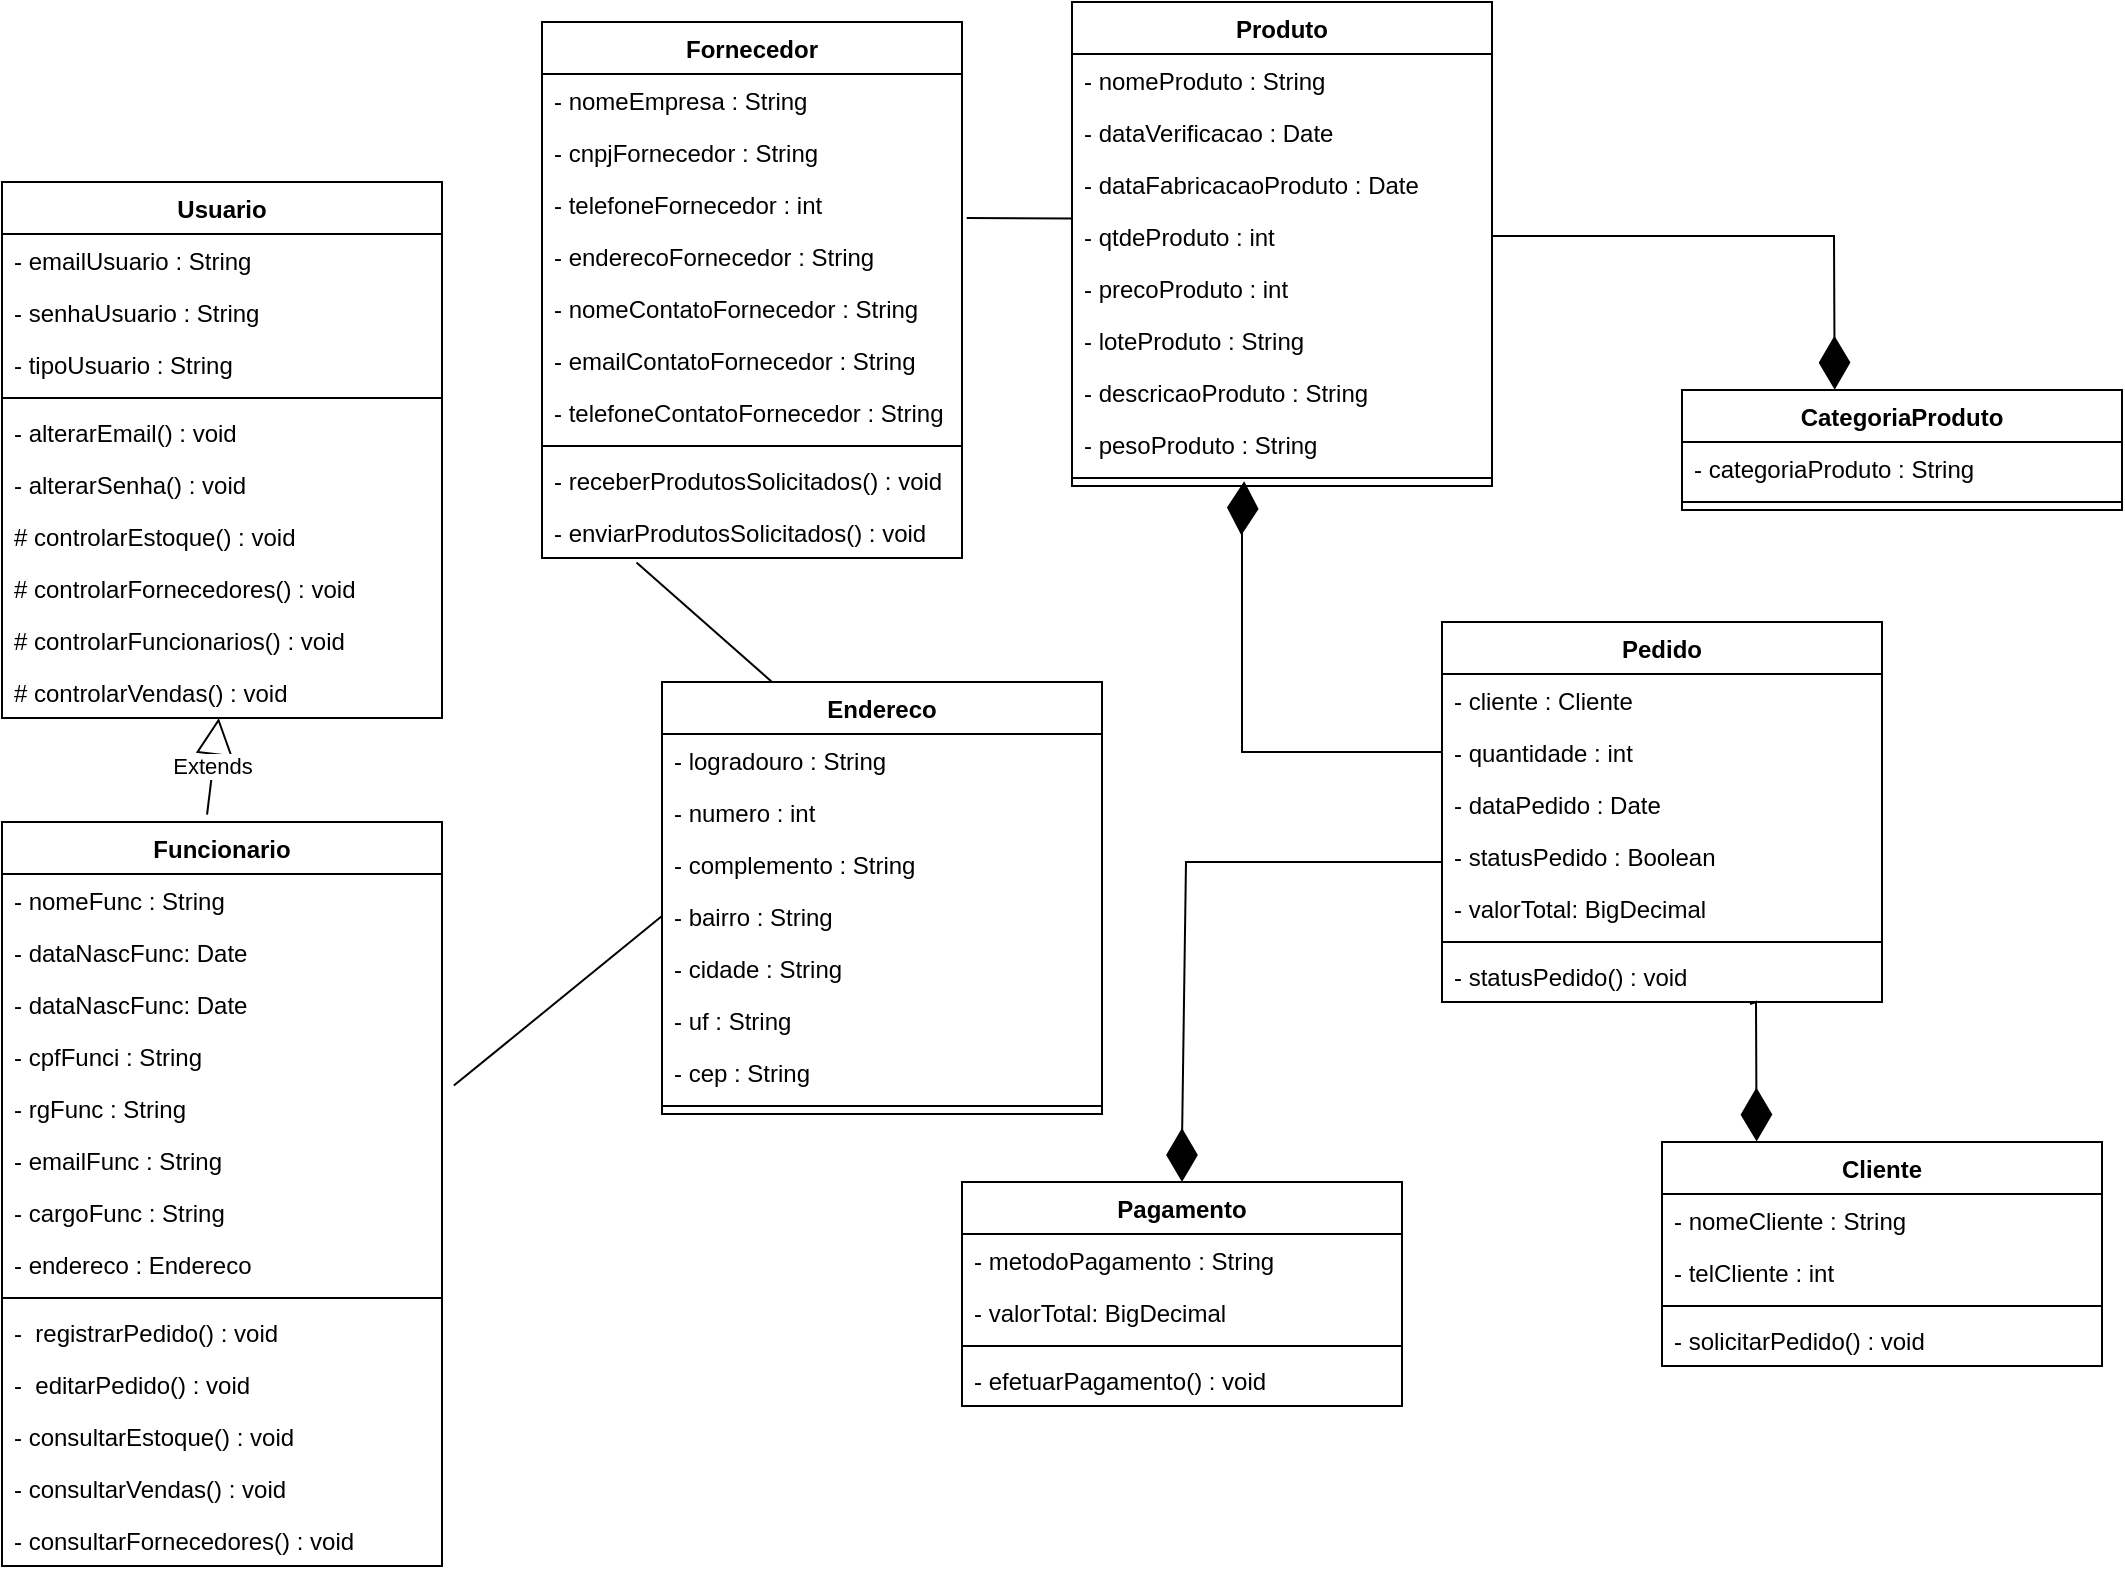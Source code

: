 <mxfile version="20.5.3" type="device"><diagram id="C5RBs43oDa-KdzZeNtuy" name="Diagrama de Classes"><mxGraphModel dx="1038" dy="547" grid="1" gridSize="10" guides="1" tooltips="1" connect="1" arrows="1" fold="1" page="1" pageScale="1" pageWidth="1169" pageHeight="827" math="0" shadow="0"><root><mxCell id="WIyWlLk6GJQsqaUBKTNV-0"/><mxCell id="WIyWlLk6GJQsqaUBKTNV-1" parent="WIyWlLk6GJQsqaUBKTNV-0"/><mxCell id="zkfFHV4jXpPFQw0GAbJ--0" value="Fornecedor" style="swimlane;fontStyle=1;align=center;verticalAlign=top;childLayout=stackLayout;horizontal=1;startSize=26;horizontalStack=0;resizeParent=1;resizeLast=0;collapsible=1;marginBottom=0;rounded=0;shadow=0;strokeWidth=1;" parent="WIyWlLk6GJQsqaUBKTNV-1" vertex="1"><mxGeometry x="330" y="20" width="210" height="268" as="geometry"><mxRectangle x="230" y="140" width="160" height="26" as="alternateBounds"/></mxGeometry></mxCell><mxCell id="zkfFHV4jXpPFQw0GAbJ--1" value="- nomeEmpresa : String" style="text;align=left;verticalAlign=top;spacingLeft=4;spacingRight=4;overflow=hidden;rotatable=0;points=[[0,0.5],[1,0.5]];portConstraint=eastwest;" parent="zkfFHV4jXpPFQw0GAbJ--0" vertex="1"><mxGeometry y="26" width="210" height="26" as="geometry"/></mxCell><mxCell id="zkfFHV4jXpPFQw0GAbJ--2" value="- cnpjFornecedor : String" style="text;align=left;verticalAlign=top;spacingLeft=4;spacingRight=4;overflow=hidden;rotatable=0;points=[[0,0.5],[1,0.5]];portConstraint=eastwest;rounded=0;shadow=0;html=0;" parent="zkfFHV4jXpPFQw0GAbJ--0" vertex="1"><mxGeometry y="52" width="210" height="26" as="geometry"/></mxCell><mxCell id="zkfFHV4jXpPFQw0GAbJ--3" value="- telefoneFornecedor : int" style="text;align=left;verticalAlign=top;spacingLeft=4;spacingRight=4;overflow=hidden;rotatable=0;points=[[0,0.5],[1,0.5]];portConstraint=eastwest;rounded=0;shadow=0;html=0;" parent="zkfFHV4jXpPFQw0GAbJ--0" vertex="1"><mxGeometry y="78" width="210" height="26" as="geometry"/></mxCell><mxCell id="SBxtFRzcoeYZkCu4Du19-1" value="- enderecoFornecedor : String" style="text;align=left;verticalAlign=top;spacingLeft=4;spacingRight=4;overflow=hidden;rotatable=0;points=[[0,0.5],[1,0.5]];portConstraint=eastwest;rounded=0;shadow=0;html=0;" parent="zkfFHV4jXpPFQw0GAbJ--0" vertex="1"><mxGeometry y="104" width="210" height="26" as="geometry"/></mxCell><mxCell id="SBxtFRzcoeYZkCu4Du19-0" value="- nomeContatoFornecedor : String" style="text;align=left;verticalAlign=top;spacingLeft=4;spacingRight=4;overflow=hidden;rotatable=0;points=[[0,0.5],[1,0.5]];portConstraint=eastwest;rounded=0;shadow=0;html=0;" parent="zkfFHV4jXpPFQw0GAbJ--0" vertex="1"><mxGeometry y="130" width="210" height="26" as="geometry"/></mxCell><mxCell id="SBxtFRzcoeYZkCu4Du19-2" value="- emailContatoFornecedor : String" style="text;align=left;verticalAlign=top;spacingLeft=4;spacingRight=4;overflow=hidden;rotatable=0;points=[[0,0.5],[1,0.5]];portConstraint=eastwest;rounded=0;shadow=0;html=0;" parent="zkfFHV4jXpPFQw0GAbJ--0" vertex="1"><mxGeometry y="156" width="210" height="26" as="geometry"/></mxCell><mxCell id="SBxtFRzcoeYZkCu4Du19-3" value="- telefoneContatoFornecedor : String" style="text;align=left;verticalAlign=top;spacingLeft=4;spacingRight=4;overflow=hidden;rotatable=0;points=[[0,0.5],[1,0.5]];portConstraint=eastwest;rounded=0;shadow=0;html=0;" parent="zkfFHV4jXpPFQw0GAbJ--0" vertex="1"><mxGeometry y="182" width="210" height="26" as="geometry"/></mxCell><mxCell id="zkfFHV4jXpPFQw0GAbJ--4" value="" style="line;html=1;strokeWidth=1;align=left;verticalAlign=middle;spacingTop=-1;spacingLeft=3;spacingRight=3;rotatable=0;labelPosition=right;points=[];portConstraint=eastwest;" parent="zkfFHV4jXpPFQw0GAbJ--0" vertex="1"><mxGeometry y="208" width="210" height="8" as="geometry"/></mxCell><mxCell id="LXcYXaSiANPzhjZj5xun-26" value="- receberProdutosSolicitados() : void" style="text;strokeColor=none;fillColor=none;align=left;verticalAlign=top;spacingLeft=4;spacingRight=4;overflow=hidden;rotatable=0;points=[[0,0.5],[1,0.5]];portConstraint=eastwest;" parent="zkfFHV4jXpPFQw0GAbJ--0" vertex="1"><mxGeometry y="216" width="210" height="26" as="geometry"/></mxCell><mxCell id="409aggwASqQRf6s0zuC3-7" value="- enviarProdutosSolicitados() : void" style="text;strokeColor=none;fillColor=none;align=left;verticalAlign=top;spacingLeft=4;spacingRight=4;overflow=hidden;rotatable=0;points=[[0,0.5],[1,0.5]];portConstraint=eastwest;" parent="zkfFHV4jXpPFQw0GAbJ--0" vertex="1"><mxGeometry y="242" width="210" height="26" as="geometry"/></mxCell><mxCell id="x0ZhMtd6x4a2ggRCSQCX-2" value="Produto" style="swimlane;fontStyle=1;align=center;verticalAlign=top;childLayout=stackLayout;horizontal=1;startSize=26;horizontalStack=0;resizeParent=1;resizeLast=0;collapsible=1;marginBottom=0;rounded=0;shadow=0;strokeWidth=1;" parent="WIyWlLk6GJQsqaUBKTNV-1" vertex="1"><mxGeometry x="595" y="10" width="210" height="242" as="geometry"><mxRectangle x="230" y="140" width="160" height="26" as="alternateBounds"/></mxGeometry></mxCell><mxCell id="x0ZhMtd6x4a2ggRCSQCX-3" value="- nomeProduto : String" style="text;align=left;verticalAlign=top;spacingLeft=4;spacingRight=4;overflow=hidden;rotatable=0;points=[[0,0.5],[1,0.5]];portConstraint=eastwest;" parent="x0ZhMtd6x4a2ggRCSQCX-2" vertex="1"><mxGeometry y="26" width="210" height="26" as="geometry"/></mxCell><mxCell id="x0ZhMtd6x4a2ggRCSQCX-5" value="- dataVerificacao : Date" style="text;align=left;verticalAlign=top;spacingLeft=4;spacingRight=4;overflow=hidden;rotatable=0;points=[[0,0.5],[1,0.5]];portConstraint=eastwest;rounded=0;shadow=0;html=0;" parent="x0ZhMtd6x4a2ggRCSQCX-2" vertex="1"><mxGeometry y="52" width="210" height="26" as="geometry"/></mxCell><mxCell id="x0ZhMtd6x4a2ggRCSQCX-7" value="- dataFabricacaoProduto : Date" style="text;align=left;verticalAlign=top;spacingLeft=4;spacingRight=4;overflow=hidden;rotatable=0;points=[[0,0.5],[1,0.5]];portConstraint=eastwest;rounded=0;shadow=0;html=0;" parent="x0ZhMtd6x4a2ggRCSQCX-2" vertex="1"><mxGeometry y="78" width="210" height="26" as="geometry"/></mxCell><mxCell id="x0ZhMtd6x4a2ggRCSQCX-40" value="- qtdeProduto : int" style="text;align=left;verticalAlign=top;spacingLeft=4;spacingRight=4;overflow=hidden;rotatable=0;points=[[0,0.5],[1,0.5]];portConstraint=eastwest;rounded=0;shadow=0;html=0;" parent="x0ZhMtd6x4a2ggRCSQCX-2" vertex="1"><mxGeometry y="104" width="210" height="26" as="geometry"/></mxCell><mxCell id="x0ZhMtd6x4a2ggRCSQCX-42" value="- precoProduto : int" style="text;align=left;verticalAlign=top;spacingLeft=4;spacingRight=4;overflow=hidden;rotatable=0;points=[[0,0.5],[1,0.5]];portConstraint=eastwest;rounded=0;shadow=0;html=0;" parent="x0ZhMtd6x4a2ggRCSQCX-2" vertex="1"><mxGeometry y="130" width="210" height="26" as="geometry"/></mxCell><mxCell id="x0ZhMtd6x4a2ggRCSQCX-41" value="- loteProduto : String" style="text;align=left;verticalAlign=top;spacingLeft=4;spacingRight=4;overflow=hidden;rotatable=0;points=[[0,0.5],[1,0.5]];portConstraint=eastwest;rounded=0;shadow=0;html=0;" parent="x0ZhMtd6x4a2ggRCSQCX-2" vertex="1"><mxGeometry y="156" width="210" height="26" as="geometry"/></mxCell><mxCell id="LXcYXaSiANPzhjZj5xun-40" value="- descricaoProduto : String" style="text;align=left;verticalAlign=top;spacingLeft=4;spacingRight=4;overflow=hidden;rotatable=0;points=[[0,0.5],[1,0.5]];portConstraint=eastwest;rounded=0;shadow=0;html=0;" parent="x0ZhMtd6x4a2ggRCSQCX-2" vertex="1"><mxGeometry y="182" width="210" height="26" as="geometry"/></mxCell><mxCell id="LXcYXaSiANPzhjZj5xun-42" value="- pesoProduto : String" style="text;align=left;verticalAlign=top;spacingLeft=4;spacingRight=4;overflow=hidden;rotatable=0;points=[[0,0.5],[1,0.5]];portConstraint=eastwest;rounded=0;shadow=0;html=0;" parent="x0ZhMtd6x4a2ggRCSQCX-2" vertex="1"><mxGeometry y="208" width="210" height="26" as="geometry"/></mxCell><mxCell id="x0ZhMtd6x4a2ggRCSQCX-10" value="" style="line;html=1;strokeWidth=1;align=left;verticalAlign=middle;spacingTop=-1;spacingLeft=3;spacingRight=3;rotatable=0;labelPosition=right;points=[];portConstraint=eastwest;" parent="x0ZhMtd6x4a2ggRCSQCX-2" vertex="1"><mxGeometry y="234" width="210" height="8" as="geometry"/></mxCell><mxCell id="x0ZhMtd6x4a2ggRCSQCX-23" value="CategoriaProduto" style="swimlane;fontStyle=1;align=center;verticalAlign=top;childLayout=stackLayout;horizontal=1;startSize=26;horizontalStack=0;resizeParent=1;resizeParentMax=0;resizeLast=0;collapsible=1;marginBottom=0;" parent="WIyWlLk6GJQsqaUBKTNV-1" vertex="1"><mxGeometry x="900" y="204" width="220" height="60" as="geometry"/></mxCell><mxCell id="x0ZhMtd6x4a2ggRCSQCX-29" value="- categoriaProduto : String" style="text;strokeColor=none;fillColor=none;align=left;verticalAlign=top;spacingLeft=4;spacingRight=4;overflow=hidden;rotatable=0;points=[[0,0.5],[1,0.5]];portConstraint=eastwest;" parent="x0ZhMtd6x4a2ggRCSQCX-23" vertex="1"><mxGeometry y="26" width="220" height="26" as="geometry"/></mxCell><mxCell id="x0ZhMtd6x4a2ggRCSQCX-25" value="" style="line;strokeWidth=1;fillColor=none;align=left;verticalAlign=middle;spacingTop=-1;spacingLeft=3;spacingRight=3;rotatable=0;labelPosition=right;points=[];portConstraint=eastwest;strokeColor=inherit;" parent="x0ZhMtd6x4a2ggRCSQCX-23" vertex="1"><mxGeometry y="52" width="220" height="8" as="geometry"/></mxCell><mxCell id="x0ZhMtd6x4a2ggRCSQCX-46" value="Usuario" style="swimlane;fontStyle=1;align=center;verticalAlign=top;childLayout=stackLayout;horizontal=1;startSize=26;horizontalStack=0;resizeParent=1;resizeParentMax=0;resizeLast=0;collapsible=1;marginBottom=0;" parent="WIyWlLk6GJQsqaUBKTNV-1" vertex="1"><mxGeometry x="60" y="100" width="220" height="268" as="geometry"/></mxCell><mxCell id="x0ZhMtd6x4a2ggRCSQCX-47" value="- emailUsuario : String" style="text;strokeColor=none;fillColor=none;align=left;verticalAlign=top;spacingLeft=4;spacingRight=4;overflow=hidden;rotatable=0;points=[[0,0.5],[1,0.5]];portConstraint=eastwest;" parent="x0ZhMtd6x4a2ggRCSQCX-46" vertex="1"><mxGeometry y="26" width="220" height="26" as="geometry"/></mxCell><mxCell id="x0ZhMtd6x4a2ggRCSQCX-48" value="- senhaUsuario : String" style="text;strokeColor=none;fillColor=none;align=left;verticalAlign=top;spacingLeft=4;spacingRight=4;overflow=hidden;rotatable=0;points=[[0,0.5],[1,0.5]];portConstraint=eastwest;" parent="x0ZhMtd6x4a2ggRCSQCX-46" vertex="1"><mxGeometry y="52" width="220" height="26" as="geometry"/></mxCell><mxCell id="LXcYXaSiANPzhjZj5xun-60" value="- tipoUsuario : String" style="text;strokeColor=none;fillColor=none;align=left;verticalAlign=top;spacingLeft=4;spacingRight=4;overflow=hidden;rotatable=0;points=[[0,0.5],[1,0.5]];portConstraint=eastwest;" parent="x0ZhMtd6x4a2ggRCSQCX-46" vertex="1"><mxGeometry y="78" width="220" height="26" as="geometry"/></mxCell><mxCell id="x0ZhMtd6x4a2ggRCSQCX-49" value="" style="line;strokeWidth=1;fillColor=none;align=left;verticalAlign=middle;spacingTop=-1;spacingLeft=3;spacingRight=3;rotatable=0;labelPosition=right;points=[];portConstraint=eastwest;strokeColor=inherit;" parent="x0ZhMtd6x4a2ggRCSQCX-46" vertex="1"><mxGeometry y="104" width="220" height="8" as="geometry"/></mxCell><mxCell id="x0ZhMtd6x4a2ggRCSQCX-67" value="- alterarEmail() : void" style="text;strokeColor=none;fillColor=none;align=left;verticalAlign=top;spacingLeft=4;spacingRight=4;overflow=hidden;rotatable=0;points=[[0,0.5],[1,0.5]];portConstraint=eastwest;" parent="x0ZhMtd6x4a2ggRCSQCX-46" vertex="1"><mxGeometry y="112" width="220" height="26" as="geometry"/></mxCell><mxCell id="x0ZhMtd6x4a2ggRCSQCX-50" value="- alterarSenha() : void" style="text;strokeColor=none;fillColor=none;align=left;verticalAlign=top;spacingLeft=4;spacingRight=4;overflow=hidden;rotatable=0;points=[[0,0.5],[1,0.5]];portConstraint=eastwest;" parent="x0ZhMtd6x4a2ggRCSQCX-46" vertex="1"><mxGeometry y="138" width="220" height="26" as="geometry"/></mxCell><mxCell id="x0ZhMtd6x4a2ggRCSQCX-59" value="# controlarEstoque() : void" style="text;strokeColor=none;fillColor=none;align=left;verticalAlign=top;spacingLeft=4;spacingRight=4;overflow=hidden;rotatable=0;points=[[0,0.5],[1,0.5]];portConstraint=eastwest;" parent="x0ZhMtd6x4a2ggRCSQCX-46" vertex="1"><mxGeometry y="164" width="220" height="26" as="geometry"/></mxCell><mxCell id="x0ZhMtd6x4a2ggRCSQCX-60" value="# controlarFornecedores() : void" style="text;strokeColor=none;fillColor=none;align=left;verticalAlign=top;spacingLeft=4;spacingRight=4;overflow=hidden;rotatable=0;points=[[0,0.5],[1,0.5]];portConstraint=eastwest;" parent="x0ZhMtd6x4a2ggRCSQCX-46" vertex="1"><mxGeometry y="190" width="220" height="26" as="geometry"/></mxCell><mxCell id="x0ZhMtd6x4a2ggRCSQCX-61" value="# controlarFuncionarios() : void" style="text;strokeColor=none;fillColor=none;align=left;verticalAlign=top;spacingLeft=4;spacingRight=4;overflow=hidden;rotatable=0;points=[[0,0.5],[1,0.5]];portConstraint=eastwest;" parent="x0ZhMtd6x4a2ggRCSQCX-46" vertex="1"><mxGeometry y="216" width="220" height="26" as="geometry"/></mxCell><mxCell id="x0ZhMtd6x4a2ggRCSQCX-62" value="# controlarVendas() : void" style="text;strokeColor=none;fillColor=none;align=left;verticalAlign=top;spacingLeft=4;spacingRight=4;overflow=hidden;rotatable=0;points=[[0,0.5],[1,0.5]];portConstraint=eastwest;" parent="x0ZhMtd6x4a2ggRCSQCX-46" vertex="1"><mxGeometry y="242" width="220" height="26" as="geometry"/></mxCell><mxCell id="x0ZhMtd6x4a2ggRCSQCX-54" value="Funcionario" style="swimlane;fontStyle=1;align=center;verticalAlign=top;childLayout=stackLayout;horizontal=1;startSize=26;horizontalStack=0;resizeParent=1;resizeParentMax=0;resizeLast=0;collapsible=1;marginBottom=0;" parent="WIyWlLk6GJQsqaUBKTNV-1" vertex="1"><mxGeometry x="60" y="420" width="220" height="372" as="geometry"/></mxCell><mxCell id="x0ZhMtd6x4a2ggRCSQCX-55" value="- nomeFunc : String" style="text;strokeColor=none;fillColor=none;align=left;verticalAlign=top;spacingLeft=4;spacingRight=4;overflow=hidden;rotatable=0;points=[[0,0.5],[1,0.5]];portConstraint=eastwest;" parent="x0ZhMtd6x4a2ggRCSQCX-54" vertex="1"><mxGeometry y="26" width="220" height="26" as="geometry"/></mxCell><mxCell id="x0ZhMtd6x4a2ggRCSQCX-56" value="- dataNascFunc: Date" style="text;strokeColor=none;fillColor=none;align=left;verticalAlign=top;spacingLeft=4;spacingRight=4;overflow=hidden;rotatable=0;points=[[0,0.5],[1,0.5]];portConstraint=eastwest;" parent="x0ZhMtd6x4a2ggRCSQCX-54" vertex="1"><mxGeometry y="52" width="220" height="26" as="geometry"/></mxCell><mxCell id="HPEP_jCgQ8_qYDUsqF5T-0" value="- dataNascFunc: Date" style="text;strokeColor=none;fillColor=none;align=left;verticalAlign=top;spacingLeft=4;spacingRight=4;overflow=hidden;rotatable=0;points=[[0,0.5],[1,0.5]];portConstraint=eastwest;" vertex="1" parent="x0ZhMtd6x4a2ggRCSQCX-54"><mxGeometry y="78" width="220" height="26" as="geometry"/></mxCell><mxCell id="x0ZhMtd6x4a2ggRCSQCX-63" value="- cpfFunci : String" style="text;strokeColor=none;fillColor=none;align=left;verticalAlign=top;spacingLeft=4;spacingRight=4;overflow=hidden;rotatable=0;points=[[0,0.5],[1,0.5]];portConstraint=eastwest;" parent="x0ZhMtd6x4a2ggRCSQCX-54" vertex="1"><mxGeometry y="104" width="220" height="26" as="geometry"/></mxCell><mxCell id="x0ZhMtd6x4a2ggRCSQCX-64" value="- rgFunc : String" style="text;strokeColor=none;fillColor=none;align=left;verticalAlign=top;spacingLeft=4;spacingRight=4;overflow=hidden;rotatable=0;points=[[0,0.5],[1,0.5]];portConstraint=eastwest;" parent="x0ZhMtd6x4a2ggRCSQCX-54" vertex="1"><mxGeometry y="130" width="220" height="26" as="geometry"/></mxCell><mxCell id="x0ZhMtd6x4a2ggRCSQCX-65" value="- emailFunc : String" style="text;strokeColor=none;fillColor=none;align=left;verticalAlign=top;spacingLeft=4;spacingRight=4;overflow=hidden;rotatable=0;points=[[0,0.5],[1,0.5]];portConstraint=eastwest;" parent="x0ZhMtd6x4a2ggRCSQCX-54" vertex="1"><mxGeometry y="156" width="220" height="26" as="geometry"/></mxCell><mxCell id="LXcYXaSiANPzhjZj5xun-34" value="- cargoFunc : String" style="text;strokeColor=none;fillColor=none;align=left;verticalAlign=top;spacingLeft=4;spacingRight=4;overflow=hidden;rotatable=0;points=[[0,0.5],[1,0.5]];portConstraint=eastwest;" parent="x0ZhMtd6x4a2ggRCSQCX-54" vertex="1"><mxGeometry y="182" width="220" height="26" as="geometry"/></mxCell><mxCell id="LXcYXaSiANPzhjZj5xun-52" value="- endereco : Endereco" style="text;strokeColor=none;fillColor=none;align=left;verticalAlign=top;spacingLeft=4;spacingRight=4;overflow=hidden;rotatable=0;points=[[0,0.5],[1,0.5]];portConstraint=eastwest;" parent="x0ZhMtd6x4a2ggRCSQCX-54" vertex="1"><mxGeometry y="208" width="220" height="26" as="geometry"/></mxCell><mxCell id="x0ZhMtd6x4a2ggRCSQCX-57" value="" style="line;strokeWidth=1;fillColor=none;align=left;verticalAlign=middle;spacingTop=-1;spacingLeft=3;spacingRight=3;rotatable=0;labelPosition=right;points=[];portConstraint=eastwest;strokeColor=inherit;" parent="x0ZhMtd6x4a2ggRCSQCX-54" vertex="1"><mxGeometry y="234" width="220" height="8" as="geometry"/></mxCell><mxCell id="x0ZhMtd6x4a2ggRCSQCX-58" value="-  registrarPedido() : void" style="text;strokeColor=none;fillColor=none;align=left;verticalAlign=top;spacingLeft=4;spacingRight=4;overflow=hidden;rotatable=0;points=[[0,0.5],[1,0.5]];portConstraint=eastwest;" parent="x0ZhMtd6x4a2ggRCSQCX-54" vertex="1"><mxGeometry y="242" width="220" height="26" as="geometry"/></mxCell><mxCell id="x0ZhMtd6x4a2ggRCSQCX-66" value="-  editarPedido() : void" style="text;strokeColor=none;fillColor=none;align=left;verticalAlign=top;spacingLeft=4;spacingRight=4;overflow=hidden;rotatable=0;points=[[0,0.5],[1,0.5]];portConstraint=eastwest;" parent="x0ZhMtd6x4a2ggRCSQCX-54" vertex="1"><mxGeometry y="268" width="220" height="26" as="geometry"/></mxCell><mxCell id="409aggwASqQRf6s0zuC3-0" value="- consultarEstoque() : void" style="text;strokeColor=none;fillColor=none;align=left;verticalAlign=top;spacingLeft=4;spacingRight=4;overflow=hidden;rotatable=0;points=[[0,0.5],[1,0.5]];portConstraint=eastwest;" parent="x0ZhMtd6x4a2ggRCSQCX-54" vertex="1"><mxGeometry y="294" width="220" height="26" as="geometry"/></mxCell><mxCell id="409aggwASqQRf6s0zuC3-1" value="- consultarVendas() : void" style="text;strokeColor=none;fillColor=none;align=left;verticalAlign=top;spacingLeft=4;spacingRight=4;overflow=hidden;rotatable=0;points=[[0,0.5],[1,0.5]];portConstraint=eastwest;" parent="x0ZhMtd6x4a2ggRCSQCX-54" vertex="1"><mxGeometry y="320" width="220" height="26" as="geometry"/></mxCell><mxCell id="409aggwASqQRf6s0zuC3-2" value="- consultarFornecedores() : void" style="text;strokeColor=none;fillColor=none;align=left;verticalAlign=top;spacingLeft=4;spacingRight=4;overflow=hidden;rotatable=0;points=[[0,0.5],[1,0.5]];portConstraint=eastwest;" parent="x0ZhMtd6x4a2ggRCSQCX-54" vertex="1"><mxGeometry y="346" width="220" height="26" as="geometry"/></mxCell><mxCell id="x0ZhMtd6x4a2ggRCSQCX-70" value="" style="endArrow=none;html=1;rounded=0;entryX=1.016;entryY=-0.231;entryDx=0;entryDy=0;entryPerimeter=0;exitX=0.007;exitY=0.162;exitDx=0;exitDy=0;exitPerimeter=0;" parent="WIyWlLk6GJQsqaUBKTNV-1" edge="1"><mxGeometry width="50" height="50" relative="1" as="geometry"><mxPoint x="595.47" y="118.212" as="sourcePoint"/><mxPoint x="542.36" y="117.994" as="targetPoint"/></mxGeometry></mxCell><mxCell id="LXcYXaSiANPzhjZj5xun-1" value="Pedido" style="swimlane;fontStyle=1;align=center;verticalAlign=top;childLayout=stackLayout;horizontal=1;startSize=26;horizontalStack=0;resizeParent=1;resizeParentMax=0;resizeLast=0;collapsible=1;marginBottom=0;" parent="WIyWlLk6GJQsqaUBKTNV-1" vertex="1"><mxGeometry x="780" y="320" width="220" height="190" as="geometry"/></mxCell><mxCell id="LXcYXaSiANPzhjZj5xun-2" value="- cliente : Cliente" style="text;strokeColor=none;fillColor=none;align=left;verticalAlign=top;spacingLeft=4;spacingRight=4;overflow=hidden;rotatable=0;points=[[0,0.5],[1,0.5]];portConstraint=eastwest;" parent="LXcYXaSiANPzhjZj5xun-1" vertex="1"><mxGeometry y="26" width="220" height="26" as="geometry"/></mxCell><mxCell id="LXcYXaSiANPzhjZj5xun-54" value="- quantidade : int" style="text;strokeColor=none;fillColor=none;align=left;verticalAlign=top;spacingLeft=4;spacingRight=4;overflow=hidden;rotatable=0;points=[[0,0.5],[1,0.5]];portConstraint=eastwest;" parent="LXcYXaSiANPzhjZj5xun-1" vertex="1"><mxGeometry y="52" width="220" height="26" as="geometry"/></mxCell><mxCell id="LXcYXaSiANPzhjZj5xun-3" value="- dataPedido : Date" style="text;strokeColor=none;fillColor=none;align=left;verticalAlign=top;spacingLeft=4;spacingRight=4;overflow=hidden;rotatable=0;points=[[0,0.5],[1,0.5]];portConstraint=eastwest;" parent="LXcYXaSiANPzhjZj5xun-1" vertex="1"><mxGeometry y="78" width="220" height="26" as="geometry"/></mxCell><mxCell id="LXcYXaSiANPzhjZj5xun-4" value="- statusPedido : Boolean" style="text;strokeColor=none;fillColor=none;align=left;verticalAlign=top;spacingLeft=4;spacingRight=4;overflow=hidden;rotatable=0;points=[[0,0.5],[1,0.5]];portConstraint=eastwest;" parent="LXcYXaSiANPzhjZj5xun-1" vertex="1"><mxGeometry y="104" width="220" height="26" as="geometry"/></mxCell><mxCell id="LXcYXaSiANPzhjZj5xun-36" value="- valorTotal: BigDecimal" style="text;strokeColor=none;fillColor=none;align=left;verticalAlign=top;spacingLeft=4;spacingRight=4;overflow=hidden;rotatable=0;points=[[0,0.5],[1,0.5]];portConstraint=eastwest;" parent="LXcYXaSiANPzhjZj5xun-1" vertex="1"><mxGeometry y="130" width="220" height="26" as="geometry"/></mxCell><mxCell id="LXcYXaSiANPzhjZj5xun-7" value="" style="line;strokeWidth=1;fillColor=none;align=left;verticalAlign=middle;spacingTop=-1;spacingLeft=3;spacingRight=3;rotatable=0;labelPosition=right;points=[];portConstraint=eastwest;strokeColor=inherit;" parent="LXcYXaSiANPzhjZj5xun-1" vertex="1"><mxGeometry y="156" width="220" height="8" as="geometry"/></mxCell><mxCell id="LXcYXaSiANPzhjZj5xun-8" value="- statusPedido() : void" style="text;strokeColor=none;fillColor=none;align=left;verticalAlign=top;spacingLeft=4;spacingRight=4;overflow=hidden;rotatable=0;points=[[0,0.5],[1,0.5]];portConstraint=eastwest;" parent="LXcYXaSiANPzhjZj5xun-1" vertex="1"><mxGeometry y="164" width="220" height="26" as="geometry"/></mxCell><mxCell id="LXcYXaSiANPzhjZj5xun-10" value="Cliente" style="swimlane;fontStyle=1;align=center;verticalAlign=top;childLayout=stackLayout;horizontal=1;startSize=26;horizontalStack=0;resizeParent=1;resizeParentMax=0;resizeLast=0;collapsible=1;marginBottom=0;" parent="WIyWlLk6GJQsqaUBKTNV-1" vertex="1"><mxGeometry x="890" y="580" width="220" height="112" as="geometry"/></mxCell><mxCell id="LXcYXaSiANPzhjZj5xun-11" value="- nomeCliente : String" style="text;strokeColor=none;fillColor=none;align=left;verticalAlign=top;spacingLeft=4;spacingRight=4;overflow=hidden;rotatable=0;points=[[0,0.5],[1,0.5]];portConstraint=eastwest;" parent="LXcYXaSiANPzhjZj5xun-10" vertex="1"><mxGeometry y="26" width="220" height="26" as="geometry"/></mxCell><mxCell id="LXcYXaSiANPzhjZj5xun-12" value="- telCliente : int" style="text;strokeColor=none;fillColor=none;align=left;verticalAlign=top;spacingLeft=4;spacingRight=4;overflow=hidden;rotatable=0;points=[[0,0.5],[1,0.5]];portConstraint=eastwest;" parent="LXcYXaSiANPzhjZj5xun-10" vertex="1"><mxGeometry y="52" width="220" height="26" as="geometry"/></mxCell><mxCell id="LXcYXaSiANPzhjZj5xun-16" value="" style="line;strokeWidth=1;fillColor=none;align=left;verticalAlign=middle;spacingTop=-1;spacingLeft=3;spacingRight=3;rotatable=0;labelPosition=right;points=[];portConstraint=eastwest;strokeColor=inherit;" parent="LXcYXaSiANPzhjZj5xun-10" vertex="1"><mxGeometry y="78" width="220" height="8" as="geometry"/></mxCell><mxCell id="LXcYXaSiANPzhjZj5xun-17" value="- solicitarPedido() : void" style="text;strokeColor=none;fillColor=none;align=left;verticalAlign=top;spacingLeft=4;spacingRight=4;overflow=hidden;rotatable=0;points=[[0,0.5],[1,0.5]];portConstraint=eastwest;" parent="LXcYXaSiANPzhjZj5xun-10" vertex="1"><mxGeometry y="86" width="220" height="26" as="geometry"/></mxCell><mxCell id="LXcYXaSiANPzhjZj5xun-43" value="Pagamento" style="swimlane;fontStyle=1;align=center;verticalAlign=top;childLayout=stackLayout;horizontal=1;startSize=26;horizontalStack=0;resizeParent=1;resizeParentMax=0;resizeLast=0;collapsible=1;marginBottom=0;" parent="WIyWlLk6GJQsqaUBKTNV-1" vertex="1"><mxGeometry x="540" y="600" width="220" height="112" as="geometry"/></mxCell><mxCell id="LXcYXaSiANPzhjZj5xun-44" value="- metodoPagamento : String" style="text;strokeColor=none;fillColor=none;align=left;verticalAlign=top;spacingLeft=4;spacingRight=4;overflow=hidden;rotatable=0;points=[[0,0.5],[1,0.5]];portConstraint=eastwest;" parent="LXcYXaSiANPzhjZj5xun-43" vertex="1"><mxGeometry y="26" width="220" height="26" as="geometry"/></mxCell><mxCell id="LXcYXaSiANPzhjZj5xun-48" value="- valorTotal: BigDecimal" style="text;strokeColor=none;fillColor=none;align=left;verticalAlign=top;spacingLeft=4;spacingRight=4;overflow=hidden;rotatable=0;points=[[0,0.5],[1,0.5]];portConstraint=eastwest;" parent="LXcYXaSiANPzhjZj5xun-43" vertex="1"><mxGeometry y="52" width="220" height="26" as="geometry"/></mxCell><mxCell id="LXcYXaSiANPzhjZj5xun-49" value="" style="line;strokeWidth=1;fillColor=none;align=left;verticalAlign=middle;spacingTop=-1;spacingLeft=3;spacingRight=3;rotatable=0;labelPosition=right;points=[];portConstraint=eastwest;strokeColor=inherit;" parent="LXcYXaSiANPzhjZj5xun-43" vertex="1"><mxGeometry y="78" width="220" height="8" as="geometry"/></mxCell><mxCell id="LXcYXaSiANPzhjZj5xun-50" value="- efetuarPagamento() : void" style="text;strokeColor=none;fillColor=none;align=left;verticalAlign=top;spacingLeft=4;spacingRight=4;overflow=hidden;rotatable=0;points=[[0,0.5],[1,0.5]];portConstraint=eastwest;" parent="LXcYXaSiANPzhjZj5xun-43" vertex="1"><mxGeometry y="86" width="220" height="26" as="geometry"/></mxCell><mxCell id="LXcYXaSiANPzhjZj5xun-72" value="Endereco" style="swimlane;fontStyle=1;align=center;verticalAlign=top;childLayout=stackLayout;horizontal=1;startSize=26;horizontalStack=0;resizeParent=1;resizeParentMax=0;resizeLast=0;collapsible=1;marginBottom=0;" parent="WIyWlLk6GJQsqaUBKTNV-1" vertex="1"><mxGeometry x="390" y="350" width="220" height="216" as="geometry"/></mxCell><mxCell id="LXcYXaSiANPzhjZj5xun-73" value="- logradouro : String" style="text;strokeColor=none;fillColor=none;align=left;verticalAlign=top;spacingLeft=4;spacingRight=4;overflow=hidden;rotatable=0;points=[[0,0.5],[1,0.5]];portConstraint=eastwest;" parent="LXcYXaSiANPzhjZj5xun-72" vertex="1"><mxGeometry y="26" width="220" height="26" as="geometry"/></mxCell><mxCell id="LXcYXaSiANPzhjZj5xun-74" value="- numero : int" style="text;strokeColor=none;fillColor=none;align=left;verticalAlign=top;spacingLeft=4;spacingRight=4;overflow=hidden;rotatable=0;points=[[0,0.5],[1,0.5]];portConstraint=eastwest;" parent="LXcYXaSiANPzhjZj5xun-72" vertex="1"><mxGeometry y="52" width="220" height="26" as="geometry"/></mxCell><mxCell id="LXcYXaSiANPzhjZj5xun-75" value="- complemento : String" style="text;strokeColor=none;fillColor=none;align=left;verticalAlign=top;spacingLeft=4;spacingRight=4;overflow=hidden;rotatable=0;points=[[0,0.5],[1,0.5]];portConstraint=eastwest;" parent="LXcYXaSiANPzhjZj5xun-72" vertex="1"><mxGeometry y="78" width="220" height="26" as="geometry"/></mxCell><mxCell id="LXcYXaSiANPzhjZj5xun-76" value="- bairro : String" style="text;strokeColor=none;fillColor=none;align=left;verticalAlign=top;spacingLeft=4;spacingRight=4;overflow=hidden;rotatable=0;points=[[0,0.5],[1,0.5]];portConstraint=eastwest;" parent="LXcYXaSiANPzhjZj5xun-72" vertex="1"><mxGeometry y="104" width="220" height="26" as="geometry"/></mxCell><mxCell id="LXcYXaSiANPzhjZj5xun-77" value="- cidade : String" style="text;strokeColor=none;fillColor=none;align=left;verticalAlign=top;spacingLeft=4;spacingRight=4;overflow=hidden;rotatable=0;points=[[0,0.5],[1,0.5]];portConstraint=eastwest;" parent="LXcYXaSiANPzhjZj5xun-72" vertex="1"><mxGeometry y="130" width="220" height="26" as="geometry"/></mxCell><mxCell id="LXcYXaSiANPzhjZj5xun-78" value="- uf : String" style="text;strokeColor=none;fillColor=none;align=left;verticalAlign=top;spacingLeft=4;spacingRight=4;overflow=hidden;rotatable=0;points=[[0,0.5],[1,0.5]];portConstraint=eastwest;" parent="LXcYXaSiANPzhjZj5xun-72" vertex="1"><mxGeometry y="156" width="220" height="26" as="geometry"/></mxCell><mxCell id="LXcYXaSiANPzhjZj5xun-79" value="- cep : String" style="text;strokeColor=none;fillColor=none;align=left;verticalAlign=top;spacingLeft=4;spacingRight=4;overflow=hidden;rotatable=0;points=[[0,0.5],[1,0.5]];portConstraint=eastwest;" parent="LXcYXaSiANPzhjZj5xun-72" vertex="1"><mxGeometry y="182" width="220" height="26" as="geometry"/></mxCell><mxCell id="LXcYXaSiANPzhjZj5xun-80" value="" style="line;strokeWidth=1;fillColor=none;align=left;verticalAlign=middle;spacingTop=-1;spacingLeft=3;spacingRight=3;rotatable=0;labelPosition=right;points=[];portConstraint=eastwest;strokeColor=inherit;" parent="LXcYXaSiANPzhjZj5xun-72" vertex="1"><mxGeometry y="208" width="220" height="8" as="geometry"/></mxCell><mxCell id="LXcYXaSiANPzhjZj5xun-86" value="Extends" style="endArrow=block;endSize=16;endFill=0;html=1;rounded=0;exitX=0.466;exitY=-0.01;exitDx=0;exitDy=0;exitPerimeter=0;" parent="WIyWlLk6GJQsqaUBKTNV-1" source="x0ZhMtd6x4a2ggRCSQCX-54" target="x0ZhMtd6x4a2ggRCSQCX-62" edge="1"><mxGeometry width="160" relative="1" as="geometry"><mxPoint x="500" y="180" as="sourcePoint"/><mxPoint x="140" y="380" as="targetPoint"/></mxGeometry></mxCell><mxCell id="LXcYXaSiANPzhjZj5xun-87" value="" style="endArrow=diamondThin;endFill=1;endSize=24;html=1;rounded=0;entryX=0.5;entryY=0;entryDx=0;entryDy=0;" parent="WIyWlLk6GJQsqaUBKTNV-1" target="LXcYXaSiANPzhjZj5xun-43" edge="1"><mxGeometry width="160" relative="1" as="geometry"><mxPoint x="780" y="440" as="sourcePoint"/><mxPoint x="650" y="580" as="targetPoint"/><Array as="points"><mxPoint x="652" y="440"/><mxPoint x="650" y="580"/></Array></mxGeometry></mxCell><mxCell id="LXcYXaSiANPzhjZj5xun-92" value="" style="endArrow=diamondThin;endFill=1;endSize=24;html=1;rounded=0;exitX=0;exitY=0.5;exitDx=0;exitDy=0;entryX=0.41;entryY=0.706;entryDx=0;entryDy=0;entryPerimeter=0;" parent="WIyWlLk6GJQsqaUBKTNV-1" source="LXcYXaSiANPzhjZj5xun-54" target="x0ZhMtd6x4a2ggRCSQCX-10" edge="1"><mxGeometry width="160" relative="1" as="geometry"><mxPoint x="680" y="370" as="sourcePoint"/><mxPoint x="680" y="260" as="targetPoint"/><Array as="points"><mxPoint x="680" y="385"/><mxPoint x="680" y="270"/></Array></mxGeometry></mxCell><mxCell id="409aggwASqQRf6s0zuC3-3" value="" style="endArrow=none;html=1;rounded=0;exitX=0.25;exitY=0;exitDx=0;exitDy=0;entryX=0.225;entryY=1.085;entryDx=0;entryDy=0;entryPerimeter=0;" parent="WIyWlLk6GJQsqaUBKTNV-1" source="LXcYXaSiANPzhjZj5xun-72" target="409aggwASqQRf6s0zuC3-7" edge="1"><mxGeometry width="50" height="50" relative="1" as="geometry"><mxPoint x="510" y="310" as="sourcePoint"/><mxPoint x="440" y="260" as="targetPoint"/></mxGeometry></mxCell><mxCell id="409aggwASqQRf6s0zuC3-4" value="" style="endArrow=none;html=1;rounded=0;entryX=0;entryY=0.5;entryDx=0;entryDy=0;exitX=1.027;exitY=0.069;exitDx=0;exitDy=0;exitPerimeter=0;" parent="WIyWlLk6GJQsqaUBKTNV-1" source="x0ZhMtd6x4a2ggRCSQCX-64" target="LXcYXaSiANPzhjZj5xun-76" edge="1"><mxGeometry width="50" height="50" relative="1" as="geometry"><mxPoint x="320" y="500" as="sourcePoint"/><mxPoint x="370" y="450" as="targetPoint"/></mxGeometry></mxCell><mxCell id="409aggwASqQRf6s0zuC3-5" value="" style="endArrow=diamondThin;endFill=1;endSize=24;html=1;rounded=0;exitX=0.7;exitY=1.038;exitDx=0;exitDy=0;exitPerimeter=0;entryX=0.215;entryY=-0.002;entryDx=0;entryDy=0;entryPerimeter=0;" parent="WIyWlLk6GJQsqaUBKTNV-1" source="LXcYXaSiANPzhjZj5xun-8" target="LXcYXaSiANPzhjZj5xun-10" edge="1"><mxGeometry width="160" relative="1" as="geometry"><mxPoint x="610" y="500" as="sourcePoint"/><mxPoint x="770" y="500" as="targetPoint"/><Array as="points"><mxPoint x="937" y="510"/></Array></mxGeometry></mxCell><mxCell id="409aggwASqQRf6s0zuC3-6" value="" style="endArrow=diamondThin;endFill=1;endSize=24;html=1;rounded=0;exitX=1;exitY=0.5;exitDx=0;exitDy=0;entryX=0.347;entryY=-0.003;entryDx=0;entryDy=0;entryPerimeter=0;" parent="WIyWlLk6GJQsqaUBKTNV-1" source="x0ZhMtd6x4a2ggRCSQCX-40" target="x0ZhMtd6x4a2ggRCSQCX-23" edge="1"><mxGeometry width="160" relative="1" as="geometry"><mxPoint x="610" y="100" as="sourcePoint"/><mxPoint x="940" y="200" as="targetPoint"/><Array as="points"><mxPoint x="976" y="127"/></Array></mxGeometry></mxCell></root></mxGraphModel></diagram></mxfile>
